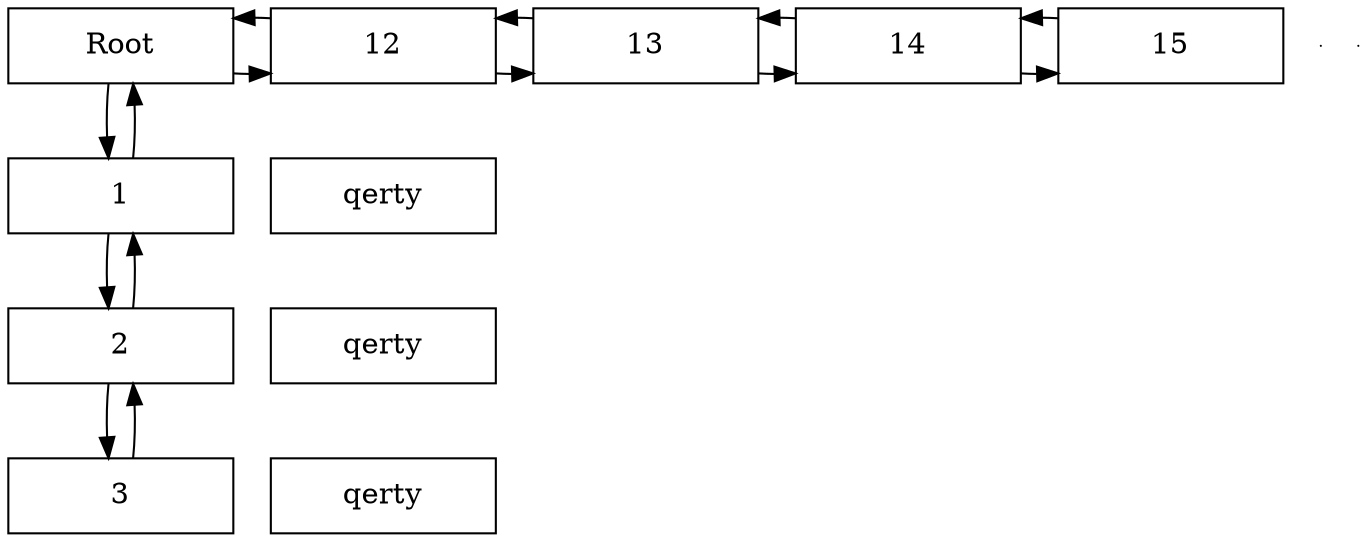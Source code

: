digraph Matriz { 
node [shape=box]

Root[label = "Root", width=1.5, group = 1];

e0[ shape = point, width = 0 ];
e1[ shape = point, width = 0 ];

U0[label ="1" width = 1.5, group = 1 ];
U1[label ="2" width = 1.5, group = 1 ];
U2[label ="3" width = 1.5, group = 1 ];

U0->U1;
U1->U0;
U1->U2;
U2->U1;

A0[label ="12" width = 1.5, group = 2];
A1[label ="13" width = 1.5, group = 3];
A2[label ="14" width = 1.5, group = 4];
A3[label ="15" width = 1.5, group = 5];

A0->A1;
A1->A0;
A1->A2;
A2->A1;
A2->A3;
A3->A2;

Root -> U0;
U0 -> Root;
Root -> A0;
A0 -> Root;

{rank = same;Root;A0;A1;A2;A3;}

N0[label ="qerty" width = 1.5, group =3];
N1[label ="qerty" width = 1.5, group =4];
N2[label ="qerty" width = 1.5, group =5];


{rank = same;U0;N0;}
{rank = same;U1;N1;}
{rank = same;U2;N2;}

/*Same define rank Node */
{rank = same;U0;}
{rank = same;U1;}
{rank = same;U2;}
}
